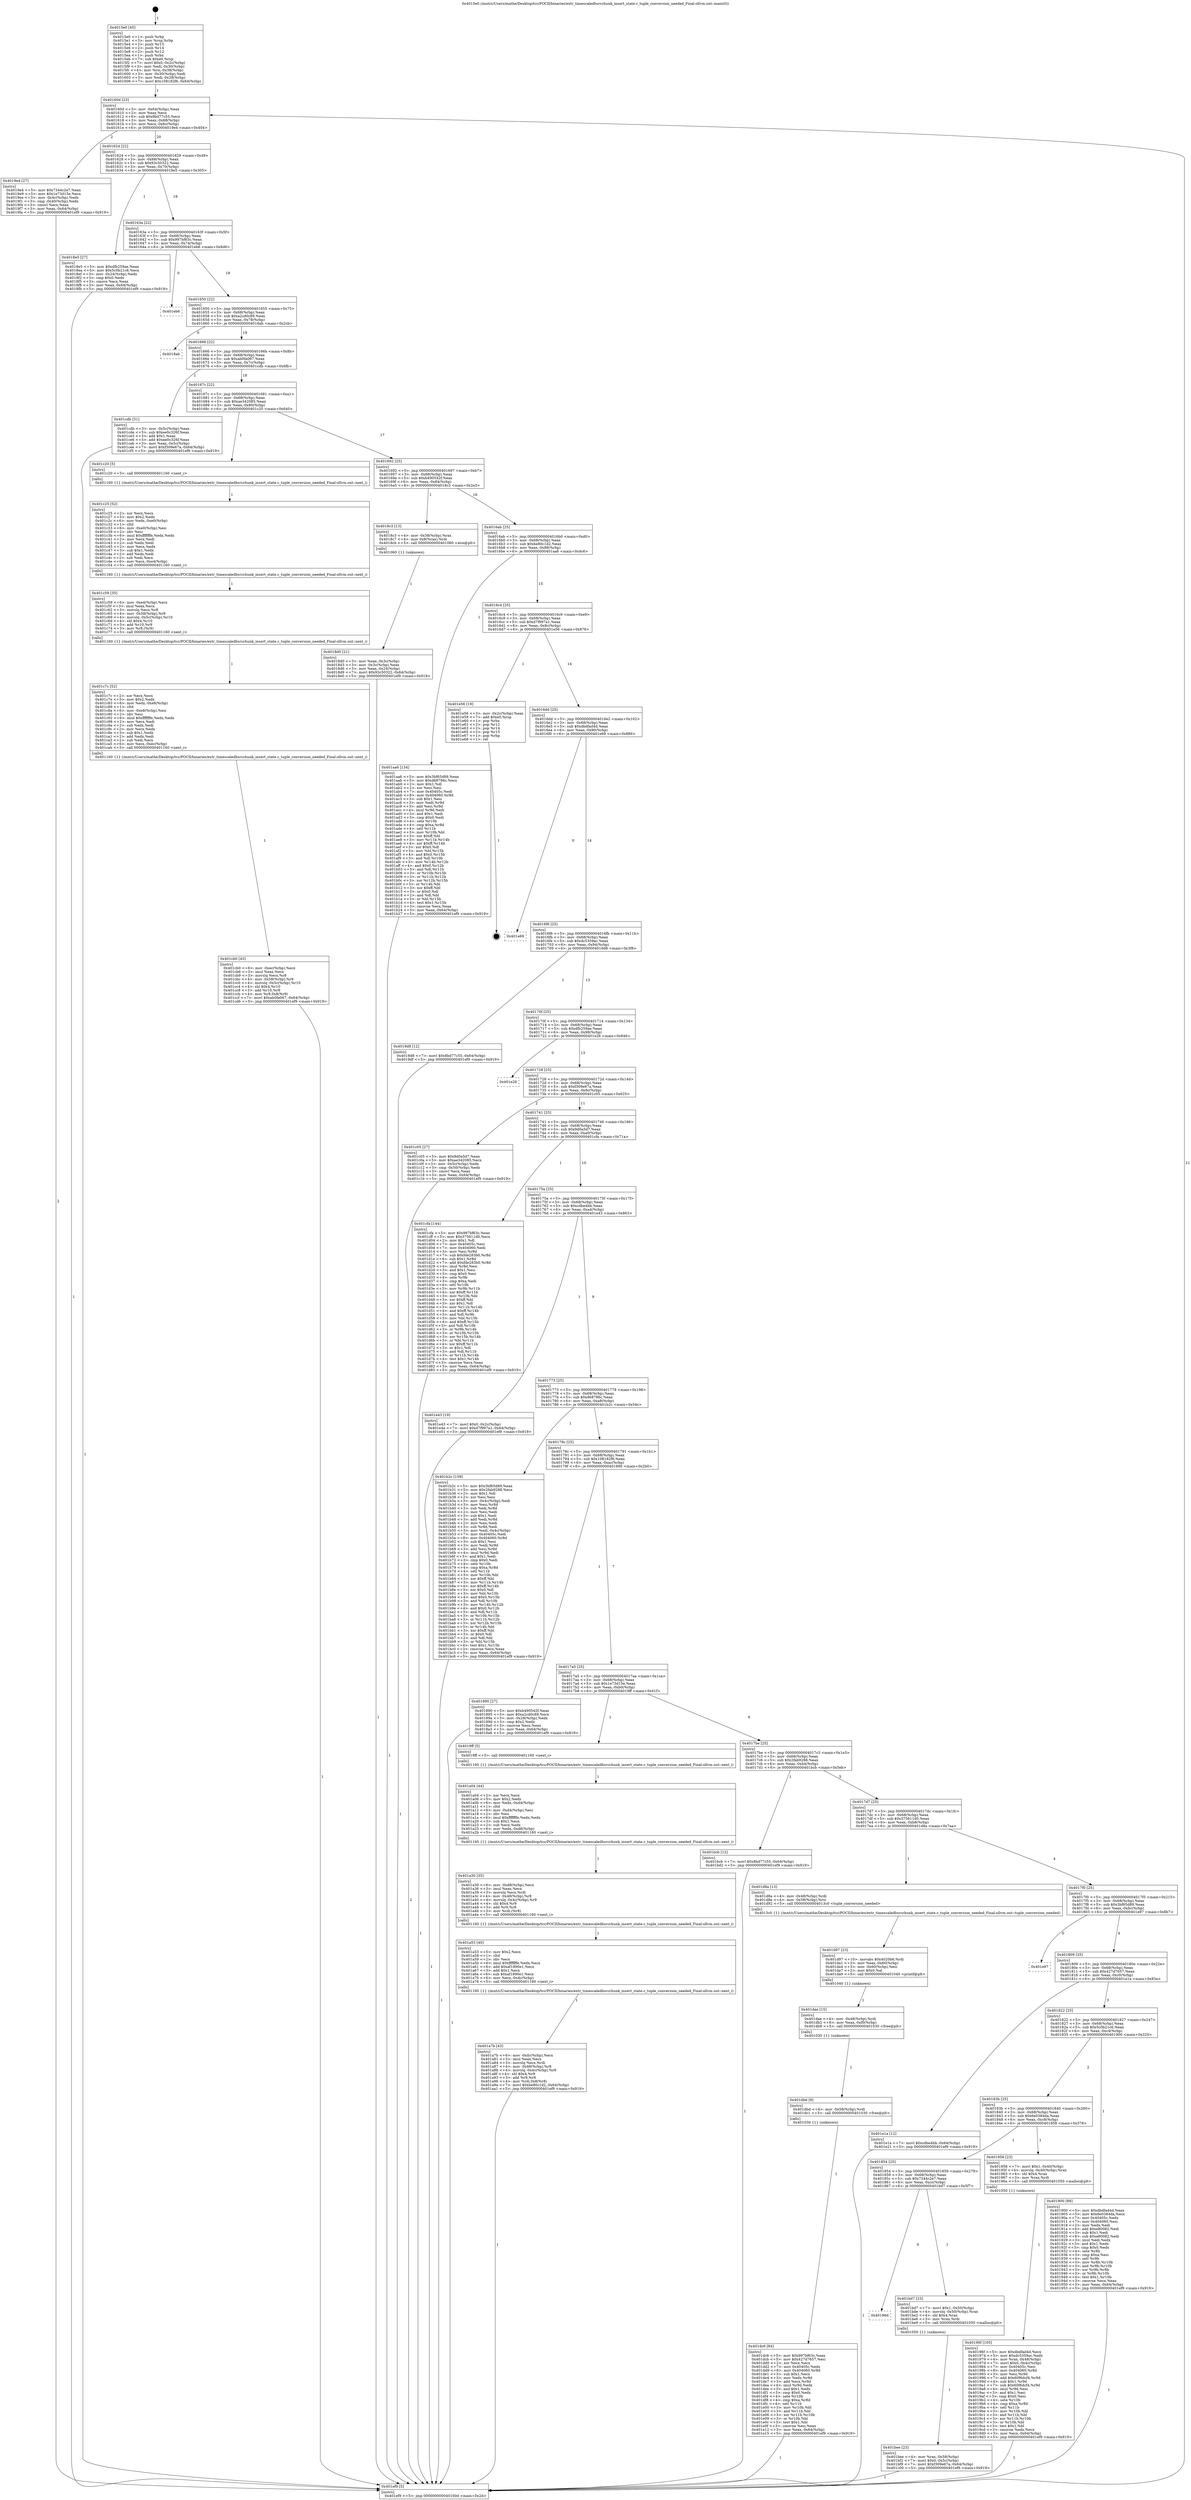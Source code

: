 digraph "0x4015e0" {
  label = "0x4015e0 (/mnt/c/Users/mathe/Desktop/tcc/POCII/binaries/extr_timescaledbsrcchunk_insert_state.c_tuple_conversion_needed_Final-ollvm.out::main(0))"
  labelloc = "t"
  node[shape=record]

  Entry [label="",width=0.3,height=0.3,shape=circle,fillcolor=black,style=filled]
  "0x40160d" [label="{
     0x40160d [23]\l
     | [instrs]\l
     &nbsp;&nbsp;0x40160d \<+3\>: mov -0x64(%rbp),%eax\l
     &nbsp;&nbsp;0x401610 \<+2\>: mov %eax,%ecx\l
     &nbsp;&nbsp;0x401612 \<+6\>: sub $0x8bd77c55,%ecx\l
     &nbsp;&nbsp;0x401618 \<+3\>: mov %eax,-0x68(%rbp)\l
     &nbsp;&nbsp;0x40161b \<+3\>: mov %ecx,-0x6c(%rbp)\l
     &nbsp;&nbsp;0x40161e \<+6\>: je 00000000004019e4 \<main+0x404\>\l
  }"]
  "0x4019e4" [label="{
     0x4019e4 [27]\l
     | [instrs]\l
     &nbsp;&nbsp;0x4019e4 \<+5\>: mov $0x7344c2e7,%eax\l
     &nbsp;&nbsp;0x4019e9 \<+5\>: mov $0x1e73d15e,%ecx\l
     &nbsp;&nbsp;0x4019ee \<+3\>: mov -0x4c(%rbp),%edx\l
     &nbsp;&nbsp;0x4019f1 \<+3\>: cmp -0x40(%rbp),%edx\l
     &nbsp;&nbsp;0x4019f4 \<+3\>: cmovl %ecx,%eax\l
     &nbsp;&nbsp;0x4019f7 \<+3\>: mov %eax,-0x64(%rbp)\l
     &nbsp;&nbsp;0x4019fa \<+5\>: jmp 0000000000401ef9 \<main+0x919\>\l
  }"]
  "0x401624" [label="{
     0x401624 [22]\l
     | [instrs]\l
     &nbsp;&nbsp;0x401624 \<+5\>: jmp 0000000000401629 \<main+0x49\>\l
     &nbsp;&nbsp;0x401629 \<+3\>: mov -0x68(%rbp),%eax\l
     &nbsp;&nbsp;0x40162c \<+5\>: sub $0x93c50322,%eax\l
     &nbsp;&nbsp;0x401631 \<+3\>: mov %eax,-0x70(%rbp)\l
     &nbsp;&nbsp;0x401634 \<+6\>: je 00000000004018e5 \<main+0x305\>\l
  }"]
  Exit [label="",width=0.3,height=0.3,shape=circle,fillcolor=black,style=filled,peripheries=2]
  "0x4018e5" [label="{
     0x4018e5 [27]\l
     | [instrs]\l
     &nbsp;&nbsp;0x4018e5 \<+5\>: mov $0xdfb259ae,%eax\l
     &nbsp;&nbsp;0x4018ea \<+5\>: mov $0x5c0b21c6,%ecx\l
     &nbsp;&nbsp;0x4018ef \<+3\>: mov -0x24(%rbp),%edx\l
     &nbsp;&nbsp;0x4018f2 \<+3\>: cmp $0x0,%edx\l
     &nbsp;&nbsp;0x4018f5 \<+3\>: cmove %ecx,%eax\l
     &nbsp;&nbsp;0x4018f8 \<+3\>: mov %eax,-0x64(%rbp)\l
     &nbsp;&nbsp;0x4018fb \<+5\>: jmp 0000000000401ef9 \<main+0x919\>\l
  }"]
  "0x40163a" [label="{
     0x40163a [22]\l
     | [instrs]\l
     &nbsp;&nbsp;0x40163a \<+5\>: jmp 000000000040163f \<main+0x5f\>\l
     &nbsp;&nbsp;0x40163f \<+3\>: mov -0x68(%rbp),%eax\l
     &nbsp;&nbsp;0x401642 \<+5\>: sub $0x997bf63c,%eax\l
     &nbsp;&nbsp;0x401647 \<+3\>: mov %eax,-0x74(%rbp)\l
     &nbsp;&nbsp;0x40164a \<+6\>: je 0000000000401eb6 \<main+0x8d6\>\l
  }"]
  "0x401dc6" [label="{
     0x401dc6 [84]\l
     | [instrs]\l
     &nbsp;&nbsp;0x401dc6 \<+5\>: mov $0x997bf63c,%eax\l
     &nbsp;&nbsp;0x401dcb \<+5\>: mov $0x427d7657,%esi\l
     &nbsp;&nbsp;0x401dd0 \<+2\>: xor %ecx,%ecx\l
     &nbsp;&nbsp;0x401dd2 \<+7\>: mov 0x40405c,%edx\l
     &nbsp;&nbsp;0x401dd9 \<+8\>: mov 0x404060,%r8d\l
     &nbsp;&nbsp;0x401de1 \<+3\>: sub $0x1,%ecx\l
     &nbsp;&nbsp;0x401de4 \<+3\>: mov %edx,%r9d\l
     &nbsp;&nbsp;0x401de7 \<+3\>: add %ecx,%r9d\l
     &nbsp;&nbsp;0x401dea \<+4\>: imul %r9d,%edx\l
     &nbsp;&nbsp;0x401dee \<+3\>: and $0x1,%edx\l
     &nbsp;&nbsp;0x401df1 \<+3\>: cmp $0x0,%edx\l
     &nbsp;&nbsp;0x401df4 \<+4\>: sete %r10b\l
     &nbsp;&nbsp;0x401df8 \<+4\>: cmp $0xa,%r8d\l
     &nbsp;&nbsp;0x401dfc \<+4\>: setl %r11b\l
     &nbsp;&nbsp;0x401e00 \<+3\>: mov %r10b,%bl\l
     &nbsp;&nbsp;0x401e03 \<+3\>: and %r11b,%bl\l
     &nbsp;&nbsp;0x401e06 \<+3\>: xor %r11b,%r10b\l
     &nbsp;&nbsp;0x401e09 \<+3\>: or %r10b,%bl\l
     &nbsp;&nbsp;0x401e0c \<+3\>: test $0x1,%bl\l
     &nbsp;&nbsp;0x401e0f \<+3\>: cmovne %esi,%eax\l
     &nbsp;&nbsp;0x401e12 \<+3\>: mov %eax,-0x64(%rbp)\l
     &nbsp;&nbsp;0x401e15 \<+5\>: jmp 0000000000401ef9 \<main+0x919\>\l
  }"]
  "0x401eb6" [label="{
     0x401eb6\l
  }", style=dashed]
  "0x401650" [label="{
     0x401650 [22]\l
     | [instrs]\l
     &nbsp;&nbsp;0x401650 \<+5\>: jmp 0000000000401655 \<main+0x75\>\l
     &nbsp;&nbsp;0x401655 \<+3\>: mov -0x68(%rbp),%eax\l
     &nbsp;&nbsp;0x401658 \<+5\>: sub $0xa2cd0c89,%eax\l
     &nbsp;&nbsp;0x40165d \<+3\>: mov %eax,-0x78(%rbp)\l
     &nbsp;&nbsp;0x401660 \<+6\>: je 00000000004018ab \<main+0x2cb\>\l
  }"]
  "0x401dbd" [label="{
     0x401dbd [9]\l
     | [instrs]\l
     &nbsp;&nbsp;0x401dbd \<+4\>: mov -0x58(%rbp),%rdi\l
     &nbsp;&nbsp;0x401dc1 \<+5\>: call 0000000000401030 \<free@plt\>\l
     | [calls]\l
     &nbsp;&nbsp;0x401030 \{1\} (unknown)\l
  }"]
  "0x4018ab" [label="{
     0x4018ab\l
  }", style=dashed]
  "0x401666" [label="{
     0x401666 [22]\l
     | [instrs]\l
     &nbsp;&nbsp;0x401666 \<+5\>: jmp 000000000040166b \<main+0x8b\>\l
     &nbsp;&nbsp;0x40166b \<+3\>: mov -0x68(%rbp),%eax\l
     &nbsp;&nbsp;0x40166e \<+5\>: sub $0xab0fa067,%eax\l
     &nbsp;&nbsp;0x401673 \<+3\>: mov %eax,-0x7c(%rbp)\l
     &nbsp;&nbsp;0x401676 \<+6\>: je 0000000000401cdb \<main+0x6fb\>\l
  }"]
  "0x401dae" [label="{
     0x401dae [15]\l
     | [instrs]\l
     &nbsp;&nbsp;0x401dae \<+4\>: mov -0x48(%rbp),%rdi\l
     &nbsp;&nbsp;0x401db2 \<+6\>: mov %eax,-0xf0(%rbp)\l
     &nbsp;&nbsp;0x401db8 \<+5\>: call 0000000000401030 \<free@plt\>\l
     | [calls]\l
     &nbsp;&nbsp;0x401030 \{1\} (unknown)\l
  }"]
  "0x401cdb" [label="{
     0x401cdb [31]\l
     | [instrs]\l
     &nbsp;&nbsp;0x401cdb \<+3\>: mov -0x5c(%rbp),%eax\l
     &nbsp;&nbsp;0x401cde \<+5\>: sub $0xee0c326f,%eax\l
     &nbsp;&nbsp;0x401ce3 \<+3\>: add $0x1,%eax\l
     &nbsp;&nbsp;0x401ce6 \<+5\>: add $0xee0c326f,%eax\l
     &nbsp;&nbsp;0x401ceb \<+3\>: mov %eax,-0x5c(%rbp)\l
     &nbsp;&nbsp;0x401cee \<+7\>: movl $0xf309e67a,-0x64(%rbp)\l
     &nbsp;&nbsp;0x401cf5 \<+5\>: jmp 0000000000401ef9 \<main+0x919\>\l
  }"]
  "0x40167c" [label="{
     0x40167c [22]\l
     | [instrs]\l
     &nbsp;&nbsp;0x40167c \<+5\>: jmp 0000000000401681 \<main+0xa1\>\l
     &nbsp;&nbsp;0x401681 \<+3\>: mov -0x68(%rbp),%eax\l
     &nbsp;&nbsp;0x401684 \<+5\>: sub $0xae342085,%eax\l
     &nbsp;&nbsp;0x401689 \<+3\>: mov %eax,-0x80(%rbp)\l
     &nbsp;&nbsp;0x40168c \<+6\>: je 0000000000401c20 \<main+0x640\>\l
  }"]
  "0x401d97" [label="{
     0x401d97 [23]\l
     | [instrs]\l
     &nbsp;&nbsp;0x401d97 \<+10\>: movabs $0x4020b6,%rdi\l
     &nbsp;&nbsp;0x401da1 \<+3\>: mov %eax,-0x60(%rbp)\l
     &nbsp;&nbsp;0x401da4 \<+3\>: mov -0x60(%rbp),%esi\l
     &nbsp;&nbsp;0x401da7 \<+2\>: mov $0x0,%al\l
     &nbsp;&nbsp;0x401da9 \<+5\>: call 0000000000401040 \<printf@plt\>\l
     | [calls]\l
     &nbsp;&nbsp;0x401040 \{1\} (unknown)\l
  }"]
  "0x401c20" [label="{
     0x401c20 [5]\l
     | [instrs]\l
     &nbsp;&nbsp;0x401c20 \<+5\>: call 0000000000401160 \<next_i\>\l
     | [calls]\l
     &nbsp;&nbsp;0x401160 \{1\} (/mnt/c/Users/mathe/Desktop/tcc/POCII/binaries/extr_timescaledbsrcchunk_insert_state.c_tuple_conversion_needed_Final-ollvm.out::next_i)\l
  }"]
  "0x401692" [label="{
     0x401692 [25]\l
     | [instrs]\l
     &nbsp;&nbsp;0x401692 \<+5\>: jmp 0000000000401697 \<main+0xb7\>\l
     &nbsp;&nbsp;0x401697 \<+3\>: mov -0x68(%rbp),%eax\l
     &nbsp;&nbsp;0x40169a \<+5\>: sub $0xb490542f,%eax\l
     &nbsp;&nbsp;0x40169f \<+6\>: mov %eax,-0x84(%rbp)\l
     &nbsp;&nbsp;0x4016a5 \<+6\>: je 00000000004018c3 \<main+0x2e3\>\l
  }"]
  "0x401cb0" [label="{
     0x401cb0 [43]\l
     | [instrs]\l
     &nbsp;&nbsp;0x401cb0 \<+6\>: mov -0xec(%rbp),%ecx\l
     &nbsp;&nbsp;0x401cb6 \<+3\>: imul %eax,%ecx\l
     &nbsp;&nbsp;0x401cb9 \<+3\>: movslq %ecx,%r8\l
     &nbsp;&nbsp;0x401cbc \<+4\>: mov -0x58(%rbp),%r9\l
     &nbsp;&nbsp;0x401cc0 \<+4\>: movslq -0x5c(%rbp),%r10\l
     &nbsp;&nbsp;0x401cc4 \<+4\>: shl $0x4,%r10\l
     &nbsp;&nbsp;0x401cc8 \<+3\>: add %r10,%r9\l
     &nbsp;&nbsp;0x401ccb \<+4\>: mov %r8,0x8(%r9)\l
     &nbsp;&nbsp;0x401ccf \<+7\>: movl $0xab0fa067,-0x64(%rbp)\l
     &nbsp;&nbsp;0x401cd6 \<+5\>: jmp 0000000000401ef9 \<main+0x919\>\l
  }"]
  "0x4018c3" [label="{
     0x4018c3 [13]\l
     | [instrs]\l
     &nbsp;&nbsp;0x4018c3 \<+4\>: mov -0x38(%rbp),%rax\l
     &nbsp;&nbsp;0x4018c7 \<+4\>: mov 0x8(%rax),%rdi\l
     &nbsp;&nbsp;0x4018cb \<+5\>: call 0000000000401060 \<atoi@plt\>\l
     | [calls]\l
     &nbsp;&nbsp;0x401060 \{1\} (unknown)\l
  }"]
  "0x4016ab" [label="{
     0x4016ab [25]\l
     | [instrs]\l
     &nbsp;&nbsp;0x4016ab \<+5\>: jmp 00000000004016b0 \<main+0xd0\>\l
     &nbsp;&nbsp;0x4016b0 \<+3\>: mov -0x68(%rbp),%eax\l
     &nbsp;&nbsp;0x4016b3 \<+5\>: sub $0xbe80c1d2,%eax\l
     &nbsp;&nbsp;0x4016b8 \<+6\>: mov %eax,-0x88(%rbp)\l
     &nbsp;&nbsp;0x4016be \<+6\>: je 0000000000401aa6 \<main+0x4c6\>\l
  }"]
  "0x401c7c" [label="{
     0x401c7c [52]\l
     | [instrs]\l
     &nbsp;&nbsp;0x401c7c \<+2\>: xor %ecx,%ecx\l
     &nbsp;&nbsp;0x401c7e \<+5\>: mov $0x2,%edx\l
     &nbsp;&nbsp;0x401c83 \<+6\>: mov %edx,-0xe8(%rbp)\l
     &nbsp;&nbsp;0x401c89 \<+1\>: cltd\l
     &nbsp;&nbsp;0x401c8a \<+6\>: mov -0xe8(%rbp),%esi\l
     &nbsp;&nbsp;0x401c90 \<+2\>: idiv %esi\l
     &nbsp;&nbsp;0x401c92 \<+6\>: imul $0xfffffffe,%edx,%edx\l
     &nbsp;&nbsp;0x401c98 \<+2\>: mov %ecx,%edi\l
     &nbsp;&nbsp;0x401c9a \<+2\>: sub %edx,%edi\l
     &nbsp;&nbsp;0x401c9c \<+2\>: mov %ecx,%edx\l
     &nbsp;&nbsp;0x401c9e \<+3\>: sub $0x1,%edx\l
     &nbsp;&nbsp;0x401ca1 \<+2\>: add %edx,%edi\l
     &nbsp;&nbsp;0x401ca3 \<+2\>: sub %edi,%ecx\l
     &nbsp;&nbsp;0x401ca5 \<+6\>: mov %ecx,-0xec(%rbp)\l
     &nbsp;&nbsp;0x401cab \<+5\>: call 0000000000401160 \<next_i\>\l
     | [calls]\l
     &nbsp;&nbsp;0x401160 \{1\} (/mnt/c/Users/mathe/Desktop/tcc/POCII/binaries/extr_timescaledbsrcchunk_insert_state.c_tuple_conversion_needed_Final-ollvm.out::next_i)\l
  }"]
  "0x401aa6" [label="{
     0x401aa6 [134]\l
     | [instrs]\l
     &nbsp;&nbsp;0x401aa6 \<+5\>: mov $0x3bf65d89,%eax\l
     &nbsp;&nbsp;0x401aab \<+5\>: mov $0xd68786c,%ecx\l
     &nbsp;&nbsp;0x401ab0 \<+2\>: mov $0x1,%dl\l
     &nbsp;&nbsp;0x401ab2 \<+2\>: xor %esi,%esi\l
     &nbsp;&nbsp;0x401ab4 \<+7\>: mov 0x40405c,%edi\l
     &nbsp;&nbsp;0x401abb \<+8\>: mov 0x404060,%r8d\l
     &nbsp;&nbsp;0x401ac3 \<+3\>: sub $0x1,%esi\l
     &nbsp;&nbsp;0x401ac6 \<+3\>: mov %edi,%r9d\l
     &nbsp;&nbsp;0x401ac9 \<+3\>: add %esi,%r9d\l
     &nbsp;&nbsp;0x401acc \<+4\>: imul %r9d,%edi\l
     &nbsp;&nbsp;0x401ad0 \<+3\>: and $0x1,%edi\l
     &nbsp;&nbsp;0x401ad3 \<+3\>: cmp $0x0,%edi\l
     &nbsp;&nbsp;0x401ad6 \<+4\>: sete %r10b\l
     &nbsp;&nbsp;0x401ada \<+4\>: cmp $0xa,%r8d\l
     &nbsp;&nbsp;0x401ade \<+4\>: setl %r11b\l
     &nbsp;&nbsp;0x401ae2 \<+3\>: mov %r10b,%bl\l
     &nbsp;&nbsp;0x401ae5 \<+3\>: xor $0xff,%bl\l
     &nbsp;&nbsp;0x401ae8 \<+3\>: mov %r11b,%r14b\l
     &nbsp;&nbsp;0x401aeb \<+4\>: xor $0xff,%r14b\l
     &nbsp;&nbsp;0x401aef \<+3\>: xor $0x0,%dl\l
     &nbsp;&nbsp;0x401af2 \<+3\>: mov %bl,%r15b\l
     &nbsp;&nbsp;0x401af5 \<+4\>: and $0x0,%r15b\l
     &nbsp;&nbsp;0x401af9 \<+3\>: and %dl,%r10b\l
     &nbsp;&nbsp;0x401afc \<+3\>: mov %r14b,%r12b\l
     &nbsp;&nbsp;0x401aff \<+4\>: and $0x0,%r12b\l
     &nbsp;&nbsp;0x401b03 \<+3\>: and %dl,%r11b\l
     &nbsp;&nbsp;0x401b06 \<+3\>: or %r10b,%r15b\l
     &nbsp;&nbsp;0x401b09 \<+3\>: or %r11b,%r12b\l
     &nbsp;&nbsp;0x401b0c \<+3\>: xor %r12b,%r15b\l
     &nbsp;&nbsp;0x401b0f \<+3\>: or %r14b,%bl\l
     &nbsp;&nbsp;0x401b12 \<+3\>: xor $0xff,%bl\l
     &nbsp;&nbsp;0x401b15 \<+3\>: or $0x0,%dl\l
     &nbsp;&nbsp;0x401b18 \<+2\>: and %dl,%bl\l
     &nbsp;&nbsp;0x401b1a \<+3\>: or %bl,%r15b\l
     &nbsp;&nbsp;0x401b1d \<+4\>: test $0x1,%r15b\l
     &nbsp;&nbsp;0x401b21 \<+3\>: cmovne %ecx,%eax\l
     &nbsp;&nbsp;0x401b24 \<+3\>: mov %eax,-0x64(%rbp)\l
     &nbsp;&nbsp;0x401b27 \<+5\>: jmp 0000000000401ef9 \<main+0x919\>\l
  }"]
  "0x4016c4" [label="{
     0x4016c4 [25]\l
     | [instrs]\l
     &nbsp;&nbsp;0x4016c4 \<+5\>: jmp 00000000004016c9 \<main+0xe9\>\l
     &nbsp;&nbsp;0x4016c9 \<+3\>: mov -0x68(%rbp),%eax\l
     &nbsp;&nbsp;0x4016cc \<+5\>: sub $0xd7f997a1,%eax\l
     &nbsp;&nbsp;0x4016d1 \<+6\>: mov %eax,-0x8c(%rbp)\l
     &nbsp;&nbsp;0x4016d7 \<+6\>: je 0000000000401e56 \<main+0x876\>\l
  }"]
  "0x401c59" [label="{
     0x401c59 [35]\l
     | [instrs]\l
     &nbsp;&nbsp;0x401c59 \<+6\>: mov -0xe4(%rbp),%ecx\l
     &nbsp;&nbsp;0x401c5f \<+3\>: imul %eax,%ecx\l
     &nbsp;&nbsp;0x401c62 \<+3\>: movslq %ecx,%r8\l
     &nbsp;&nbsp;0x401c65 \<+4\>: mov -0x58(%rbp),%r9\l
     &nbsp;&nbsp;0x401c69 \<+4\>: movslq -0x5c(%rbp),%r10\l
     &nbsp;&nbsp;0x401c6d \<+4\>: shl $0x4,%r10\l
     &nbsp;&nbsp;0x401c71 \<+3\>: add %r10,%r9\l
     &nbsp;&nbsp;0x401c74 \<+3\>: mov %r8,(%r9)\l
     &nbsp;&nbsp;0x401c77 \<+5\>: call 0000000000401160 \<next_i\>\l
     | [calls]\l
     &nbsp;&nbsp;0x401160 \{1\} (/mnt/c/Users/mathe/Desktop/tcc/POCII/binaries/extr_timescaledbsrcchunk_insert_state.c_tuple_conversion_needed_Final-ollvm.out::next_i)\l
  }"]
  "0x401e56" [label="{
     0x401e56 [19]\l
     | [instrs]\l
     &nbsp;&nbsp;0x401e56 \<+3\>: mov -0x2c(%rbp),%eax\l
     &nbsp;&nbsp;0x401e59 \<+7\>: add $0xe0,%rsp\l
     &nbsp;&nbsp;0x401e60 \<+1\>: pop %rbx\l
     &nbsp;&nbsp;0x401e61 \<+2\>: pop %r12\l
     &nbsp;&nbsp;0x401e63 \<+2\>: pop %r14\l
     &nbsp;&nbsp;0x401e65 \<+2\>: pop %r15\l
     &nbsp;&nbsp;0x401e67 \<+1\>: pop %rbp\l
     &nbsp;&nbsp;0x401e68 \<+1\>: ret\l
  }"]
  "0x4016dd" [label="{
     0x4016dd [25]\l
     | [instrs]\l
     &nbsp;&nbsp;0x4016dd \<+5\>: jmp 00000000004016e2 \<main+0x102\>\l
     &nbsp;&nbsp;0x4016e2 \<+3\>: mov -0x68(%rbp),%eax\l
     &nbsp;&nbsp;0x4016e5 \<+5\>: sub $0xdbdfad4d,%eax\l
     &nbsp;&nbsp;0x4016ea \<+6\>: mov %eax,-0x90(%rbp)\l
     &nbsp;&nbsp;0x4016f0 \<+6\>: je 0000000000401e69 \<main+0x889\>\l
  }"]
  "0x401c25" [label="{
     0x401c25 [52]\l
     | [instrs]\l
     &nbsp;&nbsp;0x401c25 \<+2\>: xor %ecx,%ecx\l
     &nbsp;&nbsp;0x401c27 \<+5\>: mov $0x2,%edx\l
     &nbsp;&nbsp;0x401c2c \<+6\>: mov %edx,-0xe0(%rbp)\l
     &nbsp;&nbsp;0x401c32 \<+1\>: cltd\l
     &nbsp;&nbsp;0x401c33 \<+6\>: mov -0xe0(%rbp),%esi\l
     &nbsp;&nbsp;0x401c39 \<+2\>: idiv %esi\l
     &nbsp;&nbsp;0x401c3b \<+6\>: imul $0xfffffffe,%edx,%edx\l
     &nbsp;&nbsp;0x401c41 \<+2\>: mov %ecx,%edi\l
     &nbsp;&nbsp;0x401c43 \<+2\>: sub %edx,%edi\l
     &nbsp;&nbsp;0x401c45 \<+2\>: mov %ecx,%edx\l
     &nbsp;&nbsp;0x401c47 \<+3\>: sub $0x1,%edx\l
     &nbsp;&nbsp;0x401c4a \<+2\>: add %edx,%edi\l
     &nbsp;&nbsp;0x401c4c \<+2\>: sub %edi,%ecx\l
     &nbsp;&nbsp;0x401c4e \<+6\>: mov %ecx,-0xe4(%rbp)\l
     &nbsp;&nbsp;0x401c54 \<+5\>: call 0000000000401160 \<next_i\>\l
     | [calls]\l
     &nbsp;&nbsp;0x401160 \{1\} (/mnt/c/Users/mathe/Desktop/tcc/POCII/binaries/extr_timescaledbsrcchunk_insert_state.c_tuple_conversion_needed_Final-ollvm.out::next_i)\l
  }"]
  "0x401e69" [label="{
     0x401e69\l
  }", style=dashed]
  "0x4016f6" [label="{
     0x4016f6 [25]\l
     | [instrs]\l
     &nbsp;&nbsp;0x4016f6 \<+5\>: jmp 00000000004016fb \<main+0x11b\>\l
     &nbsp;&nbsp;0x4016fb \<+3\>: mov -0x68(%rbp),%eax\l
     &nbsp;&nbsp;0x4016fe \<+5\>: sub $0xdc5359ac,%eax\l
     &nbsp;&nbsp;0x401703 \<+6\>: mov %eax,-0x94(%rbp)\l
     &nbsp;&nbsp;0x401709 \<+6\>: je 00000000004019d8 \<main+0x3f8\>\l
  }"]
  "0x401bee" [label="{
     0x401bee [23]\l
     | [instrs]\l
     &nbsp;&nbsp;0x401bee \<+4\>: mov %rax,-0x58(%rbp)\l
     &nbsp;&nbsp;0x401bf2 \<+7\>: movl $0x0,-0x5c(%rbp)\l
     &nbsp;&nbsp;0x401bf9 \<+7\>: movl $0xf309e67a,-0x64(%rbp)\l
     &nbsp;&nbsp;0x401c00 \<+5\>: jmp 0000000000401ef9 \<main+0x919\>\l
  }"]
  "0x4019d8" [label="{
     0x4019d8 [12]\l
     | [instrs]\l
     &nbsp;&nbsp;0x4019d8 \<+7\>: movl $0x8bd77c55,-0x64(%rbp)\l
     &nbsp;&nbsp;0x4019df \<+5\>: jmp 0000000000401ef9 \<main+0x919\>\l
  }"]
  "0x40170f" [label="{
     0x40170f [25]\l
     | [instrs]\l
     &nbsp;&nbsp;0x40170f \<+5\>: jmp 0000000000401714 \<main+0x134\>\l
     &nbsp;&nbsp;0x401714 \<+3\>: mov -0x68(%rbp),%eax\l
     &nbsp;&nbsp;0x401717 \<+5\>: sub $0xdfb259ae,%eax\l
     &nbsp;&nbsp;0x40171c \<+6\>: mov %eax,-0x98(%rbp)\l
     &nbsp;&nbsp;0x401722 \<+6\>: je 0000000000401e26 \<main+0x846\>\l
  }"]
  "0x40186d" [label="{
     0x40186d\l
  }", style=dashed]
  "0x401e26" [label="{
     0x401e26\l
  }", style=dashed]
  "0x401728" [label="{
     0x401728 [25]\l
     | [instrs]\l
     &nbsp;&nbsp;0x401728 \<+5\>: jmp 000000000040172d \<main+0x14d\>\l
     &nbsp;&nbsp;0x40172d \<+3\>: mov -0x68(%rbp),%eax\l
     &nbsp;&nbsp;0x401730 \<+5\>: sub $0xf309e67a,%eax\l
     &nbsp;&nbsp;0x401735 \<+6\>: mov %eax,-0x9c(%rbp)\l
     &nbsp;&nbsp;0x40173b \<+6\>: je 0000000000401c05 \<main+0x625\>\l
  }"]
  "0x401bd7" [label="{
     0x401bd7 [23]\l
     | [instrs]\l
     &nbsp;&nbsp;0x401bd7 \<+7\>: movl $0x1,-0x50(%rbp)\l
     &nbsp;&nbsp;0x401bde \<+4\>: movslq -0x50(%rbp),%rax\l
     &nbsp;&nbsp;0x401be2 \<+4\>: shl $0x4,%rax\l
     &nbsp;&nbsp;0x401be6 \<+3\>: mov %rax,%rdi\l
     &nbsp;&nbsp;0x401be9 \<+5\>: call 0000000000401050 \<malloc@plt\>\l
     | [calls]\l
     &nbsp;&nbsp;0x401050 \{1\} (unknown)\l
  }"]
  "0x401c05" [label="{
     0x401c05 [27]\l
     | [instrs]\l
     &nbsp;&nbsp;0x401c05 \<+5\>: mov $0x9d0a5d7,%eax\l
     &nbsp;&nbsp;0x401c0a \<+5\>: mov $0xae342085,%ecx\l
     &nbsp;&nbsp;0x401c0f \<+3\>: mov -0x5c(%rbp),%edx\l
     &nbsp;&nbsp;0x401c12 \<+3\>: cmp -0x50(%rbp),%edx\l
     &nbsp;&nbsp;0x401c15 \<+3\>: cmovl %ecx,%eax\l
     &nbsp;&nbsp;0x401c18 \<+3\>: mov %eax,-0x64(%rbp)\l
     &nbsp;&nbsp;0x401c1b \<+5\>: jmp 0000000000401ef9 \<main+0x919\>\l
  }"]
  "0x401741" [label="{
     0x401741 [25]\l
     | [instrs]\l
     &nbsp;&nbsp;0x401741 \<+5\>: jmp 0000000000401746 \<main+0x166\>\l
     &nbsp;&nbsp;0x401746 \<+3\>: mov -0x68(%rbp),%eax\l
     &nbsp;&nbsp;0x401749 \<+5\>: sub $0x9d0a5d7,%eax\l
     &nbsp;&nbsp;0x40174e \<+6\>: mov %eax,-0xa0(%rbp)\l
     &nbsp;&nbsp;0x401754 \<+6\>: je 0000000000401cfa \<main+0x71a\>\l
  }"]
  "0x401a7b" [label="{
     0x401a7b [43]\l
     | [instrs]\l
     &nbsp;&nbsp;0x401a7b \<+6\>: mov -0xdc(%rbp),%ecx\l
     &nbsp;&nbsp;0x401a81 \<+3\>: imul %eax,%ecx\l
     &nbsp;&nbsp;0x401a84 \<+3\>: movslq %ecx,%rdi\l
     &nbsp;&nbsp;0x401a87 \<+4\>: mov -0x48(%rbp),%r8\l
     &nbsp;&nbsp;0x401a8b \<+4\>: movslq -0x4c(%rbp),%r9\l
     &nbsp;&nbsp;0x401a8f \<+4\>: shl $0x4,%r9\l
     &nbsp;&nbsp;0x401a93 \<+3\>: add %r9,%r8\l
     &nbsp;&nbsp;0x401a96 \<+4\>: mov %rdi,0x8(%r8)\l
     &nbsp;&nbsp;0x401a9a \<+7\>: movl $0xbe80c1d2,-0x64(%rbp)\l
     &nbsp;&nbsp;0x401aa1 \<+5\>: jmp 0000000000401ef9 \<main+0x919\>\l
  }"]
  "0x401cfa" [label="{
     0x401cfa [144]\l
     | [instrs]\l
     &nbsp;&nbsp;0x401cfa \<+5\>: mov $0x997bf63c,%eax\l
     &nbsp;&nbsp;0x401cff \<+5\>: mov $0x375611d0,%ecx\l
     &nbsp;&nbsp;0x401d04 \<+2\>: mov $0x1,%dl\l
     &nbsp;&nbsp;0x401d06 \<+7\>: mov 0x40405c,%esi\l
     &nbsp;&nbsp;0x401d0d \<+7\>: mov 0x404060,%edi\l
     &nbsp;&nbsp;0x401d14 \<+3\>: mov %esi,%r8d\l
     &nbsp;&nbsp;0x401d17 \<+7\>: sub $0xfde283b0,%r8d\l
     &nbsp;&nbsp;0x401d1e \<+4\>: sub $0x1,%r8d\l
     &nbsp;&nbsp;0x401d22 \<+7\>: add $0xfde283b0,%r8d\l
     &nbsp;&nbsp;0x401d29 \<+4\>: imul %r8d,%esi\l
     &nbsp;&nbsp;0x401d2d \<+3\>: and $0x1,%esi\l
     &nbsp;&nbsp;0x401d30 \<+3\>: cmp $0x0,%esi\l
     &nbsp;&nbsp;0x401d33 \<+4\>: sete %r9b\l
     &nbsp;&nbsp;0x401d37 \<+3\>: cmp $0xa,%edi\l
     &nbsp;&nbsp;0x401d3a \<+4\>: setl %r10b\l
     &nbsp;&nbsp;0x401d3e \<+3\>: mov %r9b,%r11b\l
     &nbsp;&nbsp;0x401d41 \<+4\>: xor $0xff,%r11b\l
     &nbsp;&nbsp;0x401d45 \<+3\>: mov %r10b,%bl\l
     &nbsp;&nbsp;0x401d48 \<+3\>: xor $0xff,%bl\l
     &nbsp;&nbsp;0x401d4b \<+3\>: xor $0x1,%dl\l
     &nbsp;&nbsp;0x401d4e \<+3\>: mov %r11b,%r14b\l
     &nbsp;&nbsp;0x401d51 \<+4\>: and $0xff,%r14b\l
     &nbsp;&nbsp;0x401d55 \<+3\>: and %dl,%r9b\l
     &nbsp;&nbsp;0x401d58 \<+3\>: mov %bl,%r15b\l
     &nbsp;&nbsp;0x401d5b \<+4\>: and $0xff,%r15b\l
     &nbsp;&nbsp;0x401d5f \<+3\>: and %dl,%r10b\l
     &nbsp;&nbsp;0x401d62 \<+3\>: or %r9b,%r14b\l
     &nbsp;&nbsp;0x401d65 \<+3\>: or %r10b,%r15b\l
     &nbsp;&nbsp;0x401d68 \<+3\>: xor %r15b,%r14b\l
     &nbsp;&nbsp;0x401d6b \<+3\>: or %bl,%r11b\l
     &nbsp;&nbsp;0x401d6e \<+4\>: xor $0xff,%r11b\l
     &nbsp;&nbsp;0x401d72 \<+3\>: or $0x1,%dl\l
     &nbsp;&nbsp;0x401d75 \<+3\>: and %dl,%r11b\l
     &nbsp;&nbsp;0x401d78 \<+3\>: or %r11b,%r14b\l
     &nbsp;&nbsp;0x401d7b \<+4\>: test $0x1,%r14b\l
     &nbsp;&nbsp;0x401d7f \<+3\>: cmovne %ecx,%eax\l
     &nbsp;&nbsp;0x401d82 \<+3\>: mov %eax,-0x64(%rbp)\l
     &nbsp;&nbsp;0x401d85 \<+5\>: jmp 0000000000401ef9 \<main+0x919\>\l
  }"]
  "0x40175a" [label="{
     0x40175a [25]\l
     | [instrs]\l
     &nbsp;&nbsp;0x40175a \<+5\>: jmp 000000000040175f \<main+0x17f\>\l
     &nbsp;&nbsp;0x40175f \<+3\>: mov -0x68(%rbp),%eax\l
     &nbsp;&nbsp;0x401762 \<+5\>: sub $0xcdbe4bb,%eax\l
     &nbsp;&nbsp;0x401767 \<+6\>: mov %eax,-0xa4(%rbp)\l
     &nbsp;&nbsp;0x40176d \<+6\>: je 0000000000401e43 \<main+0x863\>\l
  }"]
  "0x401a53" [label="{
     0x401a53 [40]\l
     | [instrs]\l
     &nbsp;&nbsp;0x401a53 \<+5\>: mov $0x2,%ecx\l
     &nbsp;&nbsp;0x401a58 \<+1\>: cltd\l
     &nbsp;&nbsp;0x401a59 \<+2\>: idiv %ecx\l
     &nbsp;&nbsp;0x401a5b \<+6\>: imul $0xfffffffe,%edx,%ecx\l
     &nbsp;&nbsp;0x401a61 \<+6\>: add $0xaf1890e1,%ecx\l
     &nbsp;&nbsp;0x401a67 \<+3\>: add $0x1,%ecx\l
     &nbsp;&nbsp;0x401a6a \<+6\>: sub $0xaf1890e1,%ecx\l
     &nbsp;&nbsp;0x401a70 \<+6\>: mov %ecx,-0xdc(%rbp)\l
     &nbsp;&nbsp;0x401a76 \<+5\>: call 0000000000401160 \<next_i\>\l
     | [calls]\l
     &nbsp;&nbsp;0x401160 \{1\} (/mnt/c/Users/mathe/Desktop/tcc/POCII/binaries/extr_timescaledbsrcchunk_insert_state.c_tuple_conversion_needed_Final-ollvm.out::next_i)\l
  }"]
  "0x401e43" [label="{
     0x401e43 [19]\l
     | [instrs]\l
     &nbsp;&nbsp;0x401e43 \<+7\>: movl $0x0,-0x2c(%rbp)\l
     &nbsp;&nbsp;0x401e4a \<+7\>: movl $0xd7f997a1,-0x64(%rbp)\l
     &nbsp;&nbsp;0x401e51 \<+5\>: jmp 0000000000401ef9 \<main+0x919\>\l
  }"]
  "0x401773" [label="{
     0x401773 [25]\l
     | [instrs]\l
     &nbsp;&nbsp;0x401773 \<+5\>: jmp 0000000000401778 \<main+0x198\>\l
     &nbsp;&nbsp;0x401778 \<+3\>: mov -0x68(%rbp),%eax\l
     &nbsp;&nbsp;0x40177b \<+5\>: sub $0xd68786c,%eax\l
     &nbsp;&nbsp;0x401780 \<+6\>: mov %eax,-0xa8(%rbp)\l
     &nbsp;&nbsp;0x401786 \<+6\>: je 0000000000401b2c \<main+0x54c\>\l
  }"]
  "0x401a30" [label="{
     0x401a30 [35]\l
     | [instrs]\l
     &nbsp;&nbsp;0x401a30 \<+6\>: mov -0xd8(%rbp),%ecx\l
     &nbsp;&nbsp;0x401a36 \<+3\>: imul %eax,%ecx\l
     &nbsp;&nbsp;0x401a39 \<+3\>: movslq %ecx,%rdi\l
     &nbsp;&nbsp;0x401a3c \<+4\>: mov -0x48(%rbp),%r8\l
     &nbsp;&nbsp;0x401a40 \<+4\>: movslq -0x4c(%rbp),%r9\l
     &nbsp;&nbsp;0x401a44 \<+4\>: shl $0x4,%r9\l
     &nbsp;&nbsp;0x401a48 \<+3\>: add %r9,%r8\l
     &nbsp;&nbsp;0x401a4b \<+3\>: mov %rdi,(%r8)\l
     &nbsp;&nbsp;0x401a4e \<+5\>: call 0000000000401160 \<next_i\>\l
     | [calls]\l
     &nbsp;&nbsp;0x401160 \{1\} (/mnt/c/Users/mathe/Desktop/tcc/POCII/binaries/extr_timescaledbsrcchunk_insert_state.c_tuple_conversion_needed_Final-ollvm.out::next_i)\l
  }"]
  "0x401b2c" [label="{
     0x401b2c [159]\l
     | [instrs]\l
     &nbsp;&nbsp;0x401b2c \<+5\>: mov $0x3bf65d89,%eax\l
     &nbsp;&nbsp;0x401b31 \<+5\>: mov $0x2fab9288,%ecx\l
     &nbsp;&nbsp;0x401b36 \<+2\>: mov $0x1,%dl\l
     &nbsp;&nbsp;0x401b38 \<+2\>: xor %esi,%esi\l
     &nbsp;&nbsp;0x401b3a \<+3\>: mov -0x4c(%rbp),%edi\l
     &nbsp;&nbsp;0x401b3d \<+3\>: mov %esi,%r8d\l
     &nbsp;&nbsp;0x401b40 \<+3\>: sub %edi,%r8d\l
     &nbsp;&nbsp;0x401b43 \<+2\>: mov %esi,%edi\l
     &nbsp;&nbsp;0x401b45 \<+3\>: sub $0x1,%edi\l
     &nbsp;&nbsp;0x401b48 \<+3\>: add %edi,%r8d\l
     &nbsp;&nbsp;0x401b4b \<+2\>: mov %esi,%edi\l
     &nbsp;&nbsp;0x401b4d \<+3\>: sub %r8d,%edi\l
     &nbsp;&nbsp;0x401b50 \<+3\>: mov %edi,-0x4c(%rbp)\l
     &nbsp;&nbsp;0x401b53 \<+7\>: mov 0x40405c,%edi\l
     &nbsp;&nbsp;0x401b5a \<+8\>: mov 0x404060,%r8d\l
     &nbsp;&nbsp;0x401b62 \<+3\>: sub $0x1,%esi\l
     &nbsp;&nbsp;0x401b65 \<+3\>: mov %edi,%r9d\l
     &nbsp;&nbsp;0x401b68 \<+3\>: add %esi,%r9d\l
     &nbsp;&nbsp;0x401b6b \<+4\>: imul %r9d,%edi\l
     &nbsp;&nbsp;0x401b6f \<+3\>: and $0x1,%edi\l
     &nbsp;&nbsp;0x401b72 \<+3\>: cmp $0x0,%edi\l
     &nbsp;&nbsp;0x401b75 \<+4\>: sete %r10b\l
     &nbsp;&nbsp;0x401b79 \<+4\>: cmp $0xa,%r8d\l
     &nbsp;&nbsp;0x401b7d \<+4\>: setl %r11b\l
     &nbsp;&nbsp;0x401b81 \<+3\>: mov %r10b,%bl\l
     &nbsp;&nbsp;0x401b84 \<+3\>: xor $0xff,%bl\l
     &nbsp;&nbsp;0x401b87 \<+3\>: mov %r11b,%r14b\l
     &nbsp;&nbsp;0x401b8a \<+4\>: xor $0xff,%r14b\l
     &nbsp;&nbsp;0x401b8e \<+3\>: xor $0x0,%dl\l
     &nbsp;&nbsp;0x401b91 \<+3\>: mov %bl,%r15b\l
     &nbsp;&nbsp;0x401b94 \<+4\>: and $0x0,%r15b\l
     &nbsp;&nbsp;0x401b98 \<+3\>: and %dl,%r10b\l
     &nbsp;&nbsp;0x401b9b \<+3\>: mov %r14b,%r12b\l
     &nbsp;&nbsp;0x401b9e \<+4\>: and $0x0,%r12b\l
     &nbsp;&nbsp;0x401ba2 \<+3\>: and %dl,%r11b\l
     &nbsp;&nbsp;0x401ba5 \<+3\>: or %r10b,%r15b\l
     &nbsp;&nbsp;0x401ba8 \<+3\>: or %r11b,%r12b\l
     &nbsp;&nbsp;0x401bab \<+3\>: xor %r12b,%r15b\l
     &nbsp;&nbsp;0x401bae \<+3\>: or %r14b,%bl\l
     &nbsp;&nbsp;0x401bb1 \<+3\>: xor $0xff,%bl\l
     &nbsp;&nbsp;0x401bb4 \<+3\>: or $0x0,%dl\l
     &nbsp;&nbsp;0x401bb7 \<+2\>: and %dl,%bl\l
     &nbsp;&nbsp;0x401bb9 \<+3\>: or %bl,%r15b\l
     &nbsp;&nbsp;0x401bbc \<+4\>: test $0x1,%r15b\l
     &nbsp;&nbsp;0x401bc0 \<+3\>: cmovne %ecx,%eax\l
     &nbsp;&nbsp;0x401bc3 \<+3\>: mov %eax,-0x64(%rbp)\l
     &nbsp;&nbsp;0x401bc6 \<+5\>: jmp 0000000000401ef9 \<main+0x919\>\l
  }"]
  "0x40178c" [label="{
     0x40178c [25]\l
     | [instrs]\l
     &nbsp;&nbsp;0x40178c \<+5\>: jmp 0000000000401791 \<main+0x1b1\>\l
     &nbsp;&nbsp;0x401791 \<+3\>: mov -0x68(%rbp),%eax\l
     &nbsp;&nbsp;0x401794 \<+5\>: sub $0x108182f6,%eax\l
     &nbsp;&nbsp;0x401799 \<+6\>: mov %eax,-0xac(%rbp)\l
     &nbsp;&nbsp;0x40179f \<+6\>: je 0000000000401890 \<main+0x2b0\>\l
  }"]
  "0x401a04" [label="{
     0x401a04 [44]\l
     | [instrs]\l
     &nbsp;&nbsp;0x401a04 \<+2\>: xor %ecx,%ecx\l
     &nbsp;&nbsp;0x401a06 \<+5\>: mov $0x2,%edx\l
     &nbsp;&nbsp;0x401a0b \<+6\>: mov %edx,-0xd4(%rbp)\l
     &nbsp;&nbsp;0x401a11 \<+1\>: cltd\l
     &nbsp;&nbsp;0x401a12 \<+6\>: mov -0xd4(%rbp),%esi\l
     &nbsp;&nbsp;0x401a18 \<+2\>: idiv %esi\l
     &nbsp;&nbsp;0x401a1a \<+6\>: imul $0xfffffffe,%edx,%edx\l
     &nbsp;&nbsp;0x401a20 \<+3\>: sub $0x1,%ecx\l
     &nbsp;&nbsp;0x401a23 \<+2\>: sub %ecx,%edx\l
     &nbsp;&nbsp;0x401a25 \<+6\>: mov %edx,-0xd8(%rbp)\l
     &nbsp;&nbsp;0x401a2b \<+5\>: call 0000000000401160 \<next_i\>\l
     | [calls]\l
     &nbsp;&nbsp;0x401160 \{1\} (/mnt/c/Users/mathe/Desktop/tcc/POCII/binaries/extr_timescaledbsrcchunk_insert_state.c_tuple_conversion_needed_Final-ollvm.out::next_i)\l
  }"]
  "0x401890" [label="{
     0x401890 [27]\l
     | [instrs]\l
     &nbsp;&nbsp;0x401890 \<+5\>: mov $0xb490542f,%eax\l
     &nbsp;&nbsp;0x401895 \<+5\>: mov $0xa2cd0c89,%ecx\l
     &nbsp;&nbsp;0x40189a \<+3\>: mov -0x28(%rbp),%edx\l
     &nbsp;&nbsp;0x40189d \<+3\>: cmp $0x2,%edx\l
     &nbsp;&nbsp;0x4018a0 \<+3\>: cmovne %ecx,%eax\l
     &nbsp;&nbsp;0x4018a3 \<+3\>: mov %eax,-0x64(%rbp)\l
     &nbsp;&nbsp;0x4018a6 \<+5\>: jmp 0000000000401ef9 \<main+0x919\>\l
  }"]
  "0x4017a5" [label="{
     0x4017a5 [25]\l
     | [instrs]\l
     &nbsp;&nbsp;0x4017a5 \<+5\>: jmp 00000000004017aa \<main+0x1ca\>\l
     &nbsp;&nbsp;0x4017aa \<+3\>: mov -0x68(%rbp),%eax\l
     &nbsp;&nbsp;0x4017ad \<+5\>: sub $0x1e73d15e,%eax\l
     &nbsp;&nbsp;0x4017b2 \<+6\>: mov %eax,-0xb0(%rbp)\l
     &nbsp;&nbsp;0x4017b8 \<+6\>: je 00000000004019ff \<main+0x41f\>\l
  }"]
  "0x401ef9" [label="{
     0x401ef9 [5]\l
     | [instrs]\l
     &nbsp;&nbsp;0x401ef9 \<+5\>: jmp 000000000040160d \<main+0x2d\>\l
  }"]
  "0x4015e0" [label="{
     0x4015e0 [45]\l
     | [instrs]\l
     &nbsp;&nbsp;0x4015e0 \<+1\>: push %rbp\l
     &nbsp;&nbsp;0x4015e1 \<+3\>: mov %rsp,%rbp\l
     &nbsp;&nbsp;0x4015e4 \<+2\>: push %r15\l
     &nbsp;&nbsp;0x4015e6 \<+2\>: push %r14\l
     &nbsp;&nbsp;0x4015e8 \<+2\>: push %r12\l
     &nbsp;&nbsp;0x4015ea \<+1\>: push %rbx\l
     &nbsp;&nbsp;0x4015eb \<+7\>: sub $0xe0,%rsp\l
     &nbsp;&nbsp;0x4015f2 \<+7\>: movl $0x0,-0x2c(%rbp)\l
     &nbsp;&nbsp;0x4015f9 \<+3\>: mov %edi,-0x30(%rbp)\l
     &nbsp;&nbsp;0x4015fc \<+4\>: mov %rsi,-0x38(%rbp)\l
     &nbsp;&nbsp;0x401600 \<+3\>: mov -0x30(%rbp),%edi\l
     &nbsp;&nbsp;0x401603 \<+3\>: mov %edi,-0x28(%rbp)\l
     &nbsp;&nbsp;0x401606 \<+7\>: movl $0x108182f6,-0x64(%rbp)\l
  }"]
  "0x4018d0" [label="{
     0x4018d0 [21]\l
     | [instrs]\l
     &nbsp;&nbsp;0x4018d0 \<+3\>: mov %eax,-0x3c(%rbp)\l
     &nbsp;&nbsp;0x4018d3 \<+3\>: mov -0x3c(%rbp),%eax\l
     &nbsp;&nbsp;0x4018d6 \<+3\>: mov %eax,-0x24(%rbp)\l
     &nbsp;&nbsp;0x4018d9 \<+7\>: movl $0x93c50322,-0x64(%rbp)\l
     &nbsp;&nbsp;0x4018e0 \<+5\>: jmp 0000000000401ef9 \<main+0x919\>\l
  }"]
  "0x40196f" [label="{
     0x40196f [105]\l
     | [instrs]\l
     &nbsp;&nbsp;0x40196f \<+5\>: mov $0xdbdfad4d,%ecx\l
     &nbsp;&nbsp;0x401974 \<+5\>: mov $0xdc5359ac,%edx\l
     &nbsp;&nbsp;0x401979 \<+4\>: mov %rax,-0x48(%rbp)\l
     &nbsp;&nbsp;0x40197d \<+7\>: movl $0x0,-0x4c(%rbp)\l
     &nbsp;&nbsp;0x401984 \<+7\>: mov 0x40405c,%esi\l
     &nbsp;&nbsp;0x40198b \<+8\>: mov 0x404060,%r8d\l
     &nbsp;&nbsp;0x401993 \<+3\>: mov %esi,%r9d\l
     &nbsp;&nbsp;0x401996 \<+7\>: add $0x60f6dcf4,%r9d\l
     &nbsp;&nbsp;0x40199d \<+4\>: sub $0x1,%r9d\l
     &nbsp;&nbsp;0x4019a1 \<+7\>: sub $0x60f6dcf4,%r9d\l
     &nbsp;&nbsp;0x4019a8 \<+4\>: imul %r9d,%esi\l
     &nbsp;&nbsp;0x4019ac \<+3\>: and $0x1,%esi\l
     &nbsp;&nbsp;0x4019af \<+3\>: cmp $0x0,%esi\l
     &nbsp;&nbsp;0x4019b2 \<+4\>: sete %r10b\l
     &nbsp;&nbsp;0x4019b6 \<+4\>: cmp $0xa,%r8d\l
     &nbsp;&nbsp;0x4019ba \<+4\>: setl %r11b\l
     &nbsp;&nbsp;0x4019be \<+3\>: mov %r10b,%bl\l
     &nbsp;&nbsp;0x4019c1 \<+3\>: and %r11b,%bl\l
     &nbsp;&nbsp;0x4019c4 \<+3\>: xor %r11b,%r10b\l
     &nbsp;&nbsp;0x4019c7 \<+3\>: or %r10b,%bl\l
     &nbsp;&nbsp;0x4019ca \<+3\>: test $0x1,%bl\l
     &nbsp;&nbsp;0x4019cd \<+3\>: cmovne %edx,%ecx\l
     &nbsp;&nbsp;0x4019d0 \<+3\>: mov %ecx,-0x64(%rbp)\l
     &nbsp;&nbsp;0x4019d3 \<+5\>: jmp 0000000000401ef9 \<main+0x919\>\l
  }"]
  "0x4019ff" [label="{
     0x4019ff [5]\l
     | [instrs]\l
     &nbsp;&nbsp;0x4019ff \<+5\>: call 0000000000401160 \<next_i\>\l
     | [calls]\l
     &nbsp;&nbsp;0x401160 \{1\} (/mnt/c/Users/mathe/Desktop/tcc/POCII/binaries/extr_timescaledbsrcchunk_insert_state.c_tuple_conversion_needed_Final-ollvm.out::next_i)\l
  }"]
  "0x4017be" [label="{
     0x4017be [25]\l
     | [instrs]\l
     &nbsp;&nbsp;0x4017be \<+5\>: jmp 00000000004017c3 \<main+0x1e3\>\l
     &nbsp;&nbsp;0x4017c3 \<+3\>: mov -0x68(%rbp),%eax\l
     &nbsp;&nbsp;0x4017c6 \<+5\>: sub $0x2fab9288,%eax\l
     &nbsp;&nbsp;0x4017cb \<+6\>: mov %eax,-0xb4(%rbp)\l
     &nbsp;&nbsp;0x4017d1 \<+6\>: je 0000000000401bcb \<main+0x5eb\>\l
  }"]
  "0x401854" [label="{
     0x401854 [25]\l
     | [instrs]\l
     &nbsp;&nbsp;0x401854 \<+5\>: jmp 0000000000401859 \<main+0x279\>\l
     &nbsp;&nbsp;0x401859 \<+3\>: mov -0x68(%rbp),%eax\l
     &nbsp;&nbsp;0x40185c \<+5\>: sub $0x7344c2e7,%eax\l
     &nbsp;&nbsp;0x401861 \<+6\>: mov %eax,-0xcc(%rbp)\l
     &nbsp;&nbsp;0x401867 \<+6\>: je 0000000000401bd7 \<main+0x5f7\>\l
  }"]
  "0x401bcb" [label="{
     0x401bcb [12]\l
     | [instrs]\l
     &nbsp;&nbsp;0x401bcb \<+7\>: movl $0x8bd77c55,-0x64(%rbp)\l
     &nbsp;&nbsp;0x401bd2 \<+5\>: jmp 0000000000401ef9 \<main+0x919\>\l
  }"]
  "0x4017d7" [label="{
     0x4017d7 [25]\l
     | [instrs]\l
     &nbsp;&nbsp;0x4017d7 \<+5\>: jmp 00000000004017dc \<main+0x1fc\>\l
     &nbsp;&nbsp;0x4017dc \<+3\>: mov -0x68(%rbp),%eax\l
     &nbsp;&nbsp;0x4017df \<+5\>: sub $0x375611d0,%eax\l
     &nbsp;&nbsp;0x4017e4 \<+6\>: mov %eax,-0xb8(%rbp)\l
     &nbsp;&nbsp;0x4017ea \<+6\>: je 0000000000401d8a \<main+0x7aa\>\l
  }"]
  "0x401958" [label="{
     0x401958 [23]\l
     | [instrs]\l
     &nbsp;&nbsp;0x401958 \<+7\>: movl $0x1,-0x40(%rbp)\l
     &nbsp;&nbsp;0x40195f \<+4\>: movslq -0x40(%rbp),%rax\l
     &nbsp;&nbsp;0x401963 \<+4\>: shl $0x4,%rax\l
     &nbsp;&nbsp;0x401967 \<+3\>: mov %rax,%rdi\l
     &nbsp;&nbsp;0x40196a \<+5\>: call 0000000000401050 \<malloc@plt\>\l
     | [calls]\l
     &nbsp;&nbsp;0x401050 \{1\} (unknown)\l
  }"]
  "0x401d8a" [label="{
     0x401d8a [13]\l
     | [instrs]\l
     &nbsp;&nbsp;0x401d8a \<+4\>: mov -0x48(%rbp),%rdi\l
     &nbsp;&nbsp;0x401d8e \<+4\>: mov -0x58(%rbp),%rsi\l
     &nbsp;&nbsp;0x401d92 \<+5\>: call 00000000004013c0 \<tuple_conversion_needed\>\l
     | [calls]\l
     &nbsp;&nbsp;0x4013c0 \{1\} (/mnt/c/Users/mathe/Desktop/tcc/POCII/binaries/extr_timescaledbsrcchunk_insert_state.c_tuple_conversion_needed_Final-ollvm.out::tuple_conversion_needed)\l
  }"]
  "0x4017f0" [label="{
     0x4017f0 [25]\l
     | [instrs]\l
     &nbsp;&nbsp;0x4017f0 \<+5\>: jmp 00000000004017f5 \<main+0x215\>\l
     &nbsp;&nbsp;0x4017f5 \<+3\>: mov -0x68(%rbp),%eax\l
     &nbsp;&nbsp;0x4017f8 \<+5\>: sub $0x3bf65d89,%eax\l
     &nbsp;&nbsp;0x4017fd \<+6\>: mov %eax,-0xbc(%rbp)\l
     &nbsp;&nbsp;0x401803 \<+6\>: je 0000000000401e97 \<main+0x8b7\>\l
  }"]
  "0x40183b" [label="{
     0x40183b [25]\l
     | [instrs]\l
     &nbsp;&nbsp;0x40183b \<+5\>: jmp 0000000000401840 \<main+0x260\>\l
     &nbsp;&nbsp;0x401840 \<+3\>: mov -0x68(%rbp),%eax\l
     &nbsp;&nbsp;0x401843 \<+5\>: sub $0x6e0384da,%eax\l
     &nbsp;&nbsp;0x401848 \<+6\>: mov %eax,-0xc8(%rbp)\l
     &nbsp;&nbsp;0x40184e \<+6\>: je 0000000000401958 \<main+0x378\>\l
  }"]
  "0x401e97" [label="{
     0x401e97\l
  }", style=dashed]
  "0x401809" [label="{
     0x401809 [25]\l
     | [instrs]\l
     &nbsp;&nbsp;0x401809 \<+5\>: jmp 000000000040180e \<main+0x22e\>\l
     &nbsp;&nbsp;0x40180e \<+3\>: mov -0x68(%rbp),%eax\l
     &nbsp;&nbsp;0x401811 \<+5\>: sub $0x427d7657,%eax\l
     &nbsp;&nbsp;0x401816 \<+6\>: mov %eax,-0xc0(%rbp)\l
     &nbsp;&nbsp;0x40181c \<+6\>: je 0000000000401e1a \<main+0x83a\>\l
  }"]
  "0x401900" [label="{
     0x401900 [88]\l
     | [instrs]\l
     &nbsp;&nbsp;0x401900 \<+5\>: mov $0xdbdfad4d,%eax\l
     &nbsp;&nbsp;0x401905 \<+5\>: mov $0x6e0384da,%ecx\l
     &nbsp;&nbsp;0x40190a \<+7\>: mov 0x40405c,%edx\l
     &nbsp;&nbsp;0x401911 \<+7\>: mov 0x404060,%esi\l
     &nbsp;&nbsp;0x401918 \<+2\>: mov %edx,%edi\l
     &nbsp;&nbsp;0x40191a \<+6\>: add $0xe80082,%edi\l
     &nbsp;&nbsp;0x401920 \<+3\>: sub $0x1,%edi\l
     &nbsp;&nbsp;0x401923 \<+6\>: sub $0xe80082,%edi\l
     &nbsp;&nbsp;0x401929 \<+3\>: imul %edi,%edx\l
     &nbsp;&nbsp;0x40192c \<+3\>: and $0x1,%edx\l
     &nbsp;&nbsp;0x40192f \<+3\>: cmp $0x0,%edx\l
     &nbsp;&nbsp;0x401932 \<+4\>: sete %r8b\l
     &nbsp;&nbsp;0x401936 \<+3\>: cmp $0xa,%esi\l
     &nbsp;&nbsp;0x401939 \<+4\>: setl %r9b\l
     &nbsp;&nbsp;0x40193d \<+3\>: mov %r8b,%r10b\l
     &nbsp;&nbsp;0x401940 \<+3\>: and %r9b,%r10b\l
     &nbsp;&nbsp;0x401943 \<+3\>: xor %r9b,%r8b\l
     &nbsp;&nbsp;0x401946 \<+3\>: or %r8b,%r10b\l
     &nbsp;&nbsp;0x401949 \<+4\>: test $0x1,%r10b\l
     &nbsp;&nbsp;0x40194d \<+3\>: cmovne %ecx,%eax\l
     &nbsp;&nbsp;0x401950 \<+3\>: mov %eax,-0x64(%rbp)\l
     &nbsp;&nbsp;0x401953 \<+5\>: jmp 0000000000401ef9 \<main+0x919\>\l
  }"]
  "0x401e1a" [label="{
     0x401e1a [12]\l
     | [instrs]\l
     &nbsp;&nbsp;0x401e1a \<+7\>: movl $0xcdbe4bb,-0x64(%rbp)\l
     &nbsp;&nbsp;0x401e21 \<+5\>: jmp 0000000000401ef9 \<main+0x919\>\l
  }"]
  "0x401822" [label="{
     0x401822 [25]\l
     | [instrs]\l
     &nbsp;&nbsp;0x401822 \<+5\>: jmp 0000000000401827 \<main+0x247\>\l
     &nbsp;&nbsp;0x401827 \<+3\>: mov -0x68(%rbp),%eax\l
     &nbsp;&nbsp;0x40182a \<+5\>: sub $0x5c0b21c6,%eax\l
     &nbsp;&nbsp;0x40182f \<+6\>: mov %eax,-0xc4(%rbp)\l
     &nbsp;&nbsp;0x401835 \<+6\>: je 0000000000401900 \<main+0x320\>\l
  }"]
  Entry -> "0x4015e0" [label=" 1"]
  "0x40160d" -> "0x4019e4" [label=" 2"]
  "0x40160d" -> "0x401624" [label=" 20"]
  "0x401e56" -> Exit [label=" 1"]
  "0x401624" -> "0x4018e5" [label=" 1"]
  "0x401624" -> "0x40163a" [label=" 19"]
  "0x401e43" -> "0x401ef9" [label=" 1"]
  "0x40163a" -> "0x401eb6" [label=" 0"]
  "0x40163a" -> "0x401650" [label=" 19"]
  "0x401e1a" -> "0x401ef9" [label=" 1"]
  "0x401650" -> "0x4018ab" [label=" 0"]
  "0x401650" -> "0x401666" [label=" 19"]
  "0x401dc6" -> "0x401ef9" [label=" 1"]
  "0x401666" -> "0x401cdb" [label=" 1"]
  "0x401666" -> "0x40167c" [label=" 18"]
  "0x401dbd" -> "0x401dc6" [label=" 1"]
  "0x40167c" -> "0x401c20" [label=" 1"]
  "0x40167c" -> "0x401692" [label=" 17"]
  "0x401dae" -> "0x401dbd" [label=" 1"]
  "0x401692" -> "0x4018c3" [label=" 1"]
  "0x401692" -> "0x4016ab" [label=" 16"]
  "0x401d97" -> "0x401dae" [label=" 1"]
  "0x4016ab" -> "0x401aa6" [label=" 1"]
  "0x4016ab" -> "0x4016c4" [label=" 15"]
  "0x401d8a" -> "0x401d97" [label=" 1"]
  "0x4016c4" -> "0x401e56" [label=" 1"]
  "0x4016c4" -> "0x4016dd" [label=" 14"]
  "0x401cfa" -> "0x401ef9" [label=" 1"]
  "0x4016dd" -> "0x401e69" [label=" 0"]
  "0x4016dd" -> "0x4016f6" [label=" 14"]
  "0x401cdb" -> "0x401ef9" [label=" 1"]
  "0x4016f6" -> "0x4019d8" [label=" 1"]
  "0x4016f6" -> "0x40170f" [label=" 13"]
  "0x401cb0" -> "0x401ef9" [label=" 1"]
  "0x40170f" -> "0x401e26" [label=" 0"]
  "0x40170f" -> "0x401728" [label=" 13"]
  "0x401c7c" -> "0x401cb0" [label=" 1"]
  "0x401728" -> "0x401c05" [label=" 2"]
  "0x401728" -> "0x401741" [label=" 11"]
  "0x401c59" -> "0x401c7c" [label=" 1"]
  "0x401741" -> "0x401cfa" [label=" 1"]
  "0x401741" -> "0x40175a" [label=" 10"]
  "0x401c20" -> "0x401c25" [label=" 1"]
  "0x40175a" -> "0x401e43" [label=" 1"]
  "0x40175a" -> "0x401773" [label=" 9"]
  "0x401c05" -> "0x401ef9" [label=" 2"]
  "0x401773" -> "0x401b2c" [label=" 1"]
  "0x401773" -> "0x40178c" [label=" 8"]
  "0x401bee" -> "0x401ef9" [label=" 1"]
  "0x40178c" -> "0x401890" [label=" 1"]
  "0x40178c" -> "0x4017a5" [label=" 7"]
  "0x401890" -> "0x401ef9" [label=" 1"]
  "0x4015e0" -> "0x40160d" [label=" 1"]
  "0x401ef9" -> "0x40160d" [label=" 21"]
  "0x4018c3" -> "0x4018d0" [label=" 1"]
  "0x4018d0" -> "0x401ef9" [label=" 1"]
  "0x4018e5" -> "0x401ef9" [label=" 1"]
  "0x401bd7" -> "0x401bee" [label=" 1"]
  "0x4017a5" -> "0x4019ff" [label=" 1"]
  "0x4017a5" -> "0x4017be" [label=" 6"]
  "0x401854" -> "0x40186d" [label=" 0"]
  "0x4017be" -> "0x401bcb" [label=" 1"]
  "0x4017be" -> "0x4017d7" [label=" 5"]
  "0x401854" -> "0x401bd7" [label=" 1"]
  "0x4017d7" -> "0x401d8a" [label=" 1"]
  "0x4017d7" -> "0x4017f0" [label=" 4"]
  "0x401c25" -> "0x401c59" [label=" 1"]
  "0x4017f0" -> "0x401e97" [label=" 0"]
  "0x4017f0" -> "0x401809" [label=" 4"]
  "0x401b2c" -> "0x401ef9" [label=" 1"]
  "0x401809" -> "0x401e1a" [label=" 1"]
  "0x401809" -> "0x401822" [label=" 3"]
  "0x401aa6" -> "0x401ef9" [label=" 1"]
  "0x401822" -> "0x401900" [label=" 1"]
  "0x401822" -> "0x40183b" [label=" 2"]
  "0x401900" -> "0x401ef9" [label=" 1"]
  "0x401bcb" -> "0x401ef9" [label=" 1"]
  "0x40183b" -> "0x401958" [label=" 1"]
  "0x40183b" -> "0x401854" [label=" 1"]
  "0x401958" -> "0x40196f" [label=" 1"]
  "0x40196f" -> "0x401ef9" [label=" 1"]
  "0x4019d8" -> "0x401ef9" [label=" 1"]
  "0x4019e4" -> "0x401ef9" [label=" 2"]
  "0x4019ff" -> "0x401a04" [label=" 1"]
  "0x401a04" -> "0x401a30" [label=" 1"]
  "0x401a30" -> "0x401a53" [label=" 1"]
  "0x401a53" -> "0x401a7b" [label=" 1"]
  "0x401a7b" -> "0x401ef9" [label=" 1"]
}
